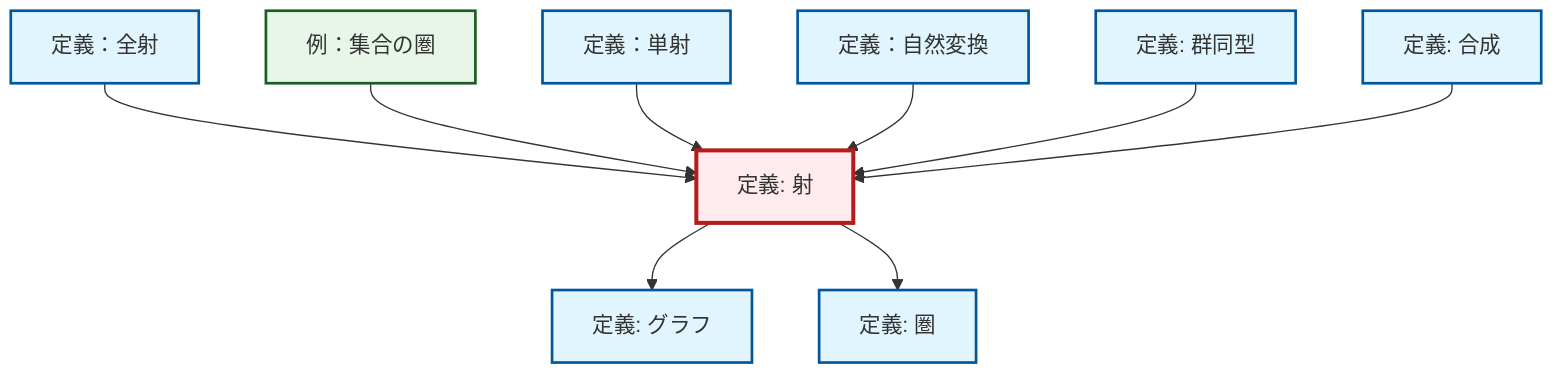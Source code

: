 graph TD
    classDef definition fill:#e1f5fe,stroke:#01579b,stroke-width:2px
    classDef theorem fill:#f3e5f5,stroke:#4a148c,stroke-width:2px
    classDef axiom fill:#fff3e0,stroke:#e65100,stroke-width:2px
    classDef example fill:#e8f5e9,stroke:#1b5e20,stroke-width:2px
    classDef current fill:#ffebee,stroke:#b71c1c,stroke-width:3px
    ex-set-category["例：集合の圏"]:::example
    def-monomorphism["定義：単射"]:::definition
    def-natural-transformation["定義：自然変換"]:::definition
    def-morphism["定義: 射"]:::definition
    def-graph["定義: グラフ"]:::definition
    def-epimorphism["定義：全射"]:::definition
    def-isomorphism["定義: 群同型"]:::definition
    def-composition["定義: 合成"]:::definition
    def-category["定義: 圏"]:::definition
    def-epimorphism --> def-morphism
    ex-set-category --> def-morphism
    def-monomorphism --> def-morphism
    def-natural-transformation --> def-morphism
    def-morphism --> def-graph
    def-isomorphism --> def-morphism
    def-composition --> def-morphism
    def-morphism --> def-category
    class def-morphism current